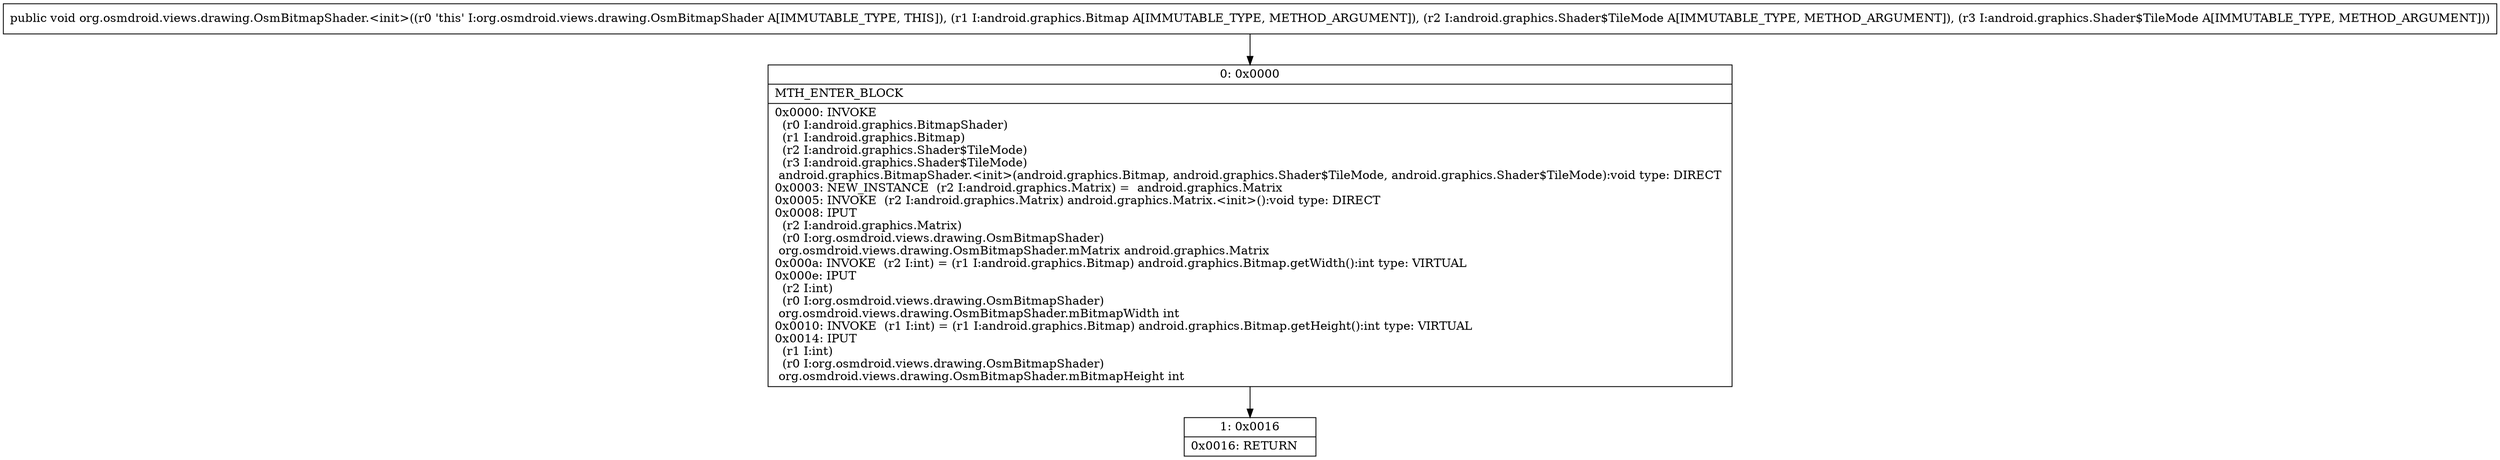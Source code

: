 digraph "CFG fororg.osmdroid.views.drawing.OsmBitmapShader.\<init\>(Landroid\/graphics\/Bitmap;Landroid\/graphics\/Shader$TileMode;Landroid\/graphics\/Shader$TileMode;)V" {
Node_0 [shape=record,label="{0\:\ 0x0000|MTH_ENTER_BLOCK\l|0x0000: INVOKE  \l  (r0 I:android.graphics.BitmapShader)\l  (r1 I:android.graphics.Bitmap)\l  (r2 I:android.graphics.Shader$TileMode)\l  (r3 I:android.graphics.Shader$TileMode)\l android.graphics.BitmapShader.\<init\>(android.graphics.Bitmap, android.graphics.Shader$TileMode, android.graphics.Shader$TileMode):void type: DIRECT \l0x0003: NEW_INSTANCE  (r2 I:android.graphics.Matrix) =  android.graphics.Matrix \l0x0005: INVOKE  (r2 I:android.graphics.Matrix) android.graphics.Matrix.\<init\>():void type: DIRECT \l0x0008: IPUT  \l  (r2 I:android.graphics.Matrix)\l  (r0 I:org.osmdroid.views.drawing.OsmBitmapShader)\l org.osmdroid.views.drawing.OsmBitmapShader.mMatrix android.graphics.Matrix \l0x000a: INVOKE  (r2 I:int) = (r1 I:android.graphics.Bitmap) android.graphics.Bitmap.getWidth():int type: VIRTUAL \l0x000e: IPUT  \l  (r2 I:int)\l  (r0 I:org.osmdroid.views.drawing.OsmBitmapShader)\l org.osmdroid.views.drawing.OsmBitmapShader.mBitmapWidth int \l0x0010: INVOKE  (r1 I:int) = (r1 I:android.graphics.Bitmap) android.graphics.Bitmap.getHeight():int type: VIRTUAL \l0x0014: IPUT  \l  (r1 I:int)\l  (r0 I:org.osmdroid.views.drawing.OsmBitmapShader)\l org.osmdroid.views.drawing.OsmBitmapShader.mBitmapHeight int \l}"];
Node_1 [shape=record,label="{1\:\ 0x0016|0x0016: RETURN   \l}"];
MethodNode[shape=record,label="{public void org.osmdroid.views.drawing.OsmBitmapShader.\<init\>((r0 'this' I:org.osmdroid.views.drawing.OsmBitmapShader A[IMMUTABLE_TYPE, THIS]), (r1 I:android.graphics.Bitmap A[IMMUTABLE_TYPE, METHOD_ARGUMENT]), (r2 I:android.graphics.Shader$TileMode A[IMMUTABLE_TYPE, METHOD_ARGUMENT]), (r3 I:android.graphics.Shader$TileMode A[IMMUTABLE_TYPE, METHOD_ARGUMENT])) }"];
MethodNode -> Node_0;
Node_0 -> Node_1;
}

